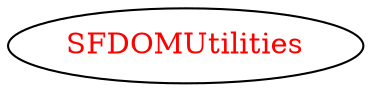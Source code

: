 digraph dependencyGraph {
 concentrate=true;
 ranksep="2.0";
 rankdir="LR"; 
 splines="ortho";
"SFDOMUtilities" [fontcolor="red"];
}